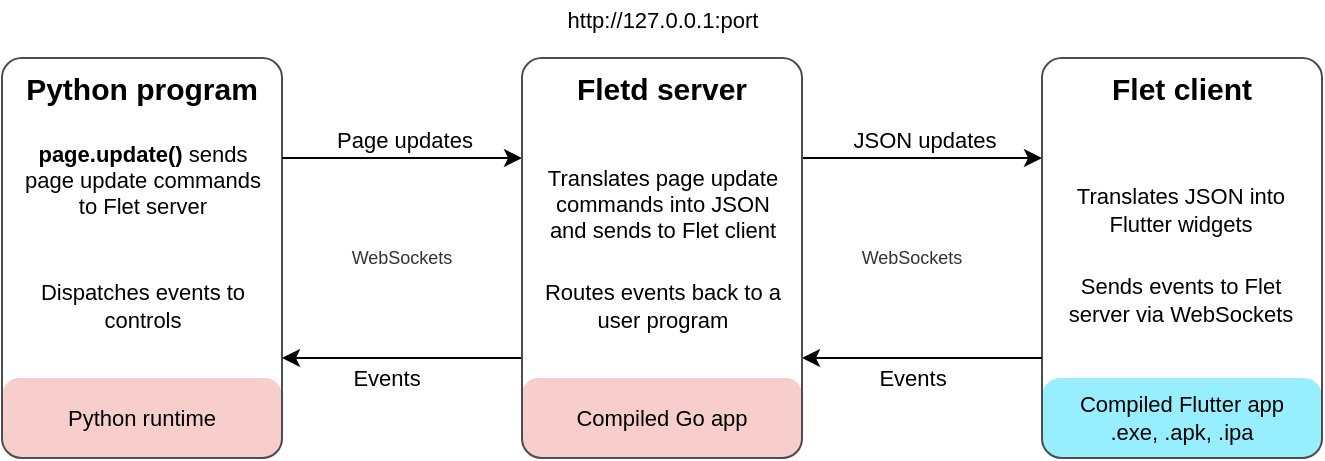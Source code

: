 <mxfile version="20.3.0" type="device" pages="3"><diagram id="pKdXsaXQYBjCAHHxvpPH" name="Current desktop"><mxGraphModel dx="946" dy="609" grid="1" gridSize="10" guides="1" tooltips="1" connect="1" arrows="1" fold="1" page="1" pageScale="1" pageWidth="1100" pageHeight="850" math="0" shadow="0"><root><mxCell id="0"/><mxCell id="1" parent="0"/><mxCell id="HLoMKegQJEXttFURE07I-14" value="Python runtime" style="rounded=1;whiteSpace=wrap;html=1;fontSize=11;fillColor=#F8CECC;strokeColor=none;arcSize=22;" parent="1" vertex="1"><mxGeometry x="200" y="299" width="140" height="40" as="geometry"/></mxCell><mxCell id="HLoMKegQJEXttFURE07I-1" value="Compiled Flutter app&lt;br style=&quot;font-size: 11px;&quot;&gt;.exe, .apk, .ipa" style="rounded=1;whiteSpace=wrap;html=1;fontSize=11;fillColor=#96EEFF;strokeColor=none;arcSize=23;" parent="1" vertex="1"><mxGeometry x="720" y="299" width="140" height="40" as="geometry"/></mxCell><mxCell id="FlBj93cmDOt8YyDK-OAz-1" value="Flet client" style="rounded=1;whiteSpace=wrap;html=1;fontSize=15;labelPosition=center;verticalLabelPosition=middle;align=center;verticalAlign=top;arcSize=7;fontStyle=1;fillColor=none;strokeColor=#4D4D4D;" parent="1" vertex="1"><mxGeometry x="720" y="139" width="140" height="200" as="geometry"/></mxCell><mxCell id="HLoMKegQJEXttFURE07I-13" value="Python program" style="rounded=1;whiteSpace=wrap;html=1;fontSize=15;labelPosition=center;verticalLabelPosition=middle;align=center;verticalAlign=top;arcSize=7;fontStyle=1;fillColor=none;strokeColor=#4D4D4D;" parent="1" vertex="1"><mxGeometry x="200" y="139" width="140" height="200" as="geometry"/></mxCell><mxCell id="HLoMKegQJEXttFURE07I-44" value="WebSockets" style="rounded=0;whiteSpace=wrap;html=1;strokeWidth=2;fontSize=9;align=center;strokeColor=none;fontColor=#333333;fillColor=none;" parent="1" vertex="1"><mxGeometry x="350" y="229" width="100" height="20" as="geometry"/></mxCell><mxCell id="FlBj93cmDOt8YyDK-OAz-14" value="" style="endArrow=classic;html=1;entryX=0;entryY=0.25;entryDx=0;entryDy=0;exitX=1;exitY=0.25;exitDx=0;exitDy=0;" parent="1" source="HLoMKegQJEXttFURE07I-4" target="FlBj93cmDOt8YyDK-OAz-1" edge="1"><mxGeometry width="50" height="50" relative="1" as="geometry"><mxPoint x="600" y="208.08" as="sourcePoint"/><mxPoint x="780" y="208.08" as="targetPoint"/></mxGeometry></mxCell><mxCell id="HLoMKegQJEXttFURE07I-6" value="&amp;nbsp; JSON updates&amp;nbsp;&amp;nbsp;" style="edgeLabel;html=1;align=center;verticalAlign=middle;resizable=0;points=[];fontSize=11;labelBackgroundColor=#ffffff;" parent="FlBj93cmDOt8YyDK-OAz-14" vertex="1" connectable="0"><mxGeometry x="-0.278" y="4" relative="1" as="geometry"><mxPoint x="17" y="-5" as="offset"/></mxGeometry></mxCell><mxCell id="HLoMKegQJEXttFURE07I-8" value="" style="endArrow=classic;html=1;labelBackgroundColor=#ffffff;exitX=0;exitY=0.75;exitDx=0;exitDy=0;entryX=1;entryY=0.75;entryDx=0;entryDy=0;" parent="1" source="FlBj93cmDOt8YyDK-OAz-1" target="HLoMKegQJEXttFURE07I-4" edge="1"><mxGeometry width="50" height="50" relative="1" as="geometry"><mxPoint x="780" y="270" as="sourcePoint"/><mxPoint x="600" y="270" as="targetPoint"/></mxGeometry></mxCell><mxCell id="HLoMKegQJEXttFURE07I-9" value="&amp;nbsp; Events&amp;nbsp;&amp;nbsp;" style="edgeLabel;html=1;align=center;verticalAlign=middle;resizable=0;points=[];fontSize=11;" parent="HLoMKegQJEXttFURE07I-8" vertex="1" connectable="0"><mxGeometry x="-0.278" y="4" relative="1" as="geometry"><mxPoint x="-22" y="6" as="offset"/></mxGeometry></mxCell><mxCell id="HLoMKegQJEXttFURE07I-17" value="" style="endArrow=classic;html=1;exitX=0;exitY=0.75;exitDx=0;exitDy=0;entryX=1;entryY=0.75;entryDx=0;entryDy=0;" parent="1" source="HLoMKegQJEXttFURE07I-4" target="HLoMKegQJEXttFURE07I-13" edge="1"><mxGeometry width="50" height="50" relative="1" as="geometry"><mxPoint x="460" y="269" as="sourcePoint"/><mxPoint x="280" y="269" as="targetPoint"/></mxGeometry></mxCell><mxCell id="HLoMKegQJEXttFURE07I-18" value="&amp;nbsp; Events&amp;nbsp;&amp;nbsp;" style="edgeLabel;html=1;align=center;verticalAlign=middle;resizable=0;points=[];fontSize=11;" parent="HLoMKegQJEXttFURE07I-17" vertex="1" connectable="0"><mxGeometry x="-0.278" y="4" relative="1" as="geometry"><mxPoint x="-25" y="6" as="offset"/></mxGeometry></mxCell><mxCell id="HLoMKegQJEXttFURE07I-20" value="" style="endArrow=classic;html=1;entryX=0;entryY=0.25;entryDx=0;entryDy=0;exitX=1;exitY=0.25;exitDx=0;exitDy=0;" parent="1" source="HLoMKegQJEXttFURE07I-13" target="HLoMKegQJEXttFURE07I-4" edge="1"><mxGeometry width="50" height="50" relative="1" as="geometry"><mxPoint x="280" y="208.08" as="sourcePoint"/><mxPoint x="460" y="208.08" as="targetPoint"/></mxGeometry></mxCell><mxCell id="HLoMKegQJEXttFURE07I-21" value="&amp;nbsp; Page updates&amp;nbsp;&amp;nbsp;" style="edgeLabel;html=1;align=center;verticalAlign=middle;resizable=0;points=[];fontSize=11;" parent="HLoMKegQJEXttFURE07I-20" vertex="1" connectable="0"><mxGeometry x="-0.278" y="4" relative="1" as="geometry"><mxPoint x="17" y="-5" as="offset"/></mxGeometry></mxCell><mxCell id="HLoMKegQJEXttFURE07I-45" value="WebSockets" style="rounded=0;whiteSpace=wrap;html=1;strokeWidth=2;fontSize=9;align=center;strokeColor=none;fontColor=#333333;fillColor=none;" parent="1" vertex="1"><mxGeometry x="610" y="229" width="90" height="20" as="geometry"/></mxCell><mxCell id="HLoMKegQJEXttFURE07I-15" value="Compiled Go app" style="rounded=1;whiteSpace=wrap;html=1;fontSize=11;fillColor=#F8CECC;strokeColor=none;arcSize=20;" parent="1" vertex="1"><mxGeometry x="460" y="299" width="140" height="40" as="geometry"/></mxCell><mxCell id="HLoMKegQJEXttFURE07I-37" value="&lt;b&gt;page.update()&lt;/b&gt; sends page update commands to Flet server" style="text;html=1;strokeColor=none;fillColor=none;align=center;verticalAlign=middle;whiteSpace=wrap;rounded=0;fontSize=11;" parent="1" vertex="1"><mxGeometry x="207.5" y="170.5" width="125" height="59" as="geometry"/></mxCell><mxCell id="HLoMKegQJEXttFURE07I-38" value="Dispatches events to controls" style="text;html=1;strokeColor=none;fillColor=none;align=center;verticalAlign=middle;whiteSpace=wrap;rounded=0;fontSize=11;" parent="1" vertex="1"><mxGeometry x="207.5" y="252.5" width="125" height="20.5" as="geometry"/></mxCell><mxCell id="HLoMKegQJEXttFURE07I-4" value="Fletd server" style="rounded=1;whiteSpace=wrap;html=1;fontSize=15;labelPosition=center;verticalLabelPosition=middle;align=center;verticalAlign=top;arcSize=7;fontStyle=1;fillColor=none;strokeColor=#4D4D4D;" parent="1" vertex="1"><mxGeometry x="460" y="139" width="140" height="200" as="geometry"/></mxCell><mxCell id="HLoMKegQJEXttFURE07I-5" value="Translates page update commands into JSON and sends to Flet client" style="text;html=1;strokeColor=none;fillColor=none;align=center;verticalAlign=middle;whiteSpace=wrap;rounded=0;fontSize=11;" parent="1" vertex="1"><mxGeometry x="467.5" y="182" width="125" height="59" as="geometry"/></mxCell><mxCell id="HLoMKegQJEXttFURE07I-27" value="Routes events back to a user program" style="text;html=1;strokeColor=none;fillColor=none;align=center;verticalAlign=middle;whiteSpace=wrap;rounded=0;fontSize=11;" parent="1" vertex="1"><mxGeometry x="467.5" y="252.5" width="125" height="20.5" as="geometry"/></mxCell><mxCell id="HLoMKegQJEXttFURE07I-2" value="Translates JSON into Flutter widgets" style="text;html=1;strokeColor=none;fillColor=none;align=center;verticalAlign=middle;whiteSpace=wrap;rounded=0;fontSize=11;" parent="1" vertex="1"><mxGeometry x="727" y="205" width="125" height="20" as="geometry"/></mxCell><mxCell id="HLoMKegQJEXttFURE07I-3" value="Sends events to Flet server via WebSockets" style="text;html=1;strokeColor=none;fillColor=none;align=center;verticalAlign=middle;whiteSpace=wrap;rounded=0;fontSize=11;" parent="1" vertex="1"><mxGeometry x="727" y="250" width="125" height="20" as="geometry"/></mxCell><mxCell id="qrARvcYhl4d_dRE01Mwl-1" value="http://127.0.0.1:port" style="text;html=1;strokeColor=none;fillColor=none;align=center;verticalAlign=middle;whiteSpace=wrap;rounded=0;fontSize=11;" parent="1" vertex="1"><mxGeometry x="467.5" y="110" width="125" height="20.5" as="geometry"/></mxCell></root></mxGraphModel></diagram><diagram id="5Xrvf-g4Hg_r4rUkjGR7" name="Desktop v2"><mxGraphModel dx="946" dy="609" grid="1" gridSize="10" guides="1" tooltips="1" connect="1" arrows="1" fold="1" page="1" pageScale="1" pageWidth="850" pageHeight="1100" math="0" shadow="0"><root><mxCell id="0"/><mxCell id="1" parent="0"/><mxCell id="vmNiLog-bx2hrQhxGa2u-3" value="Flet client" style="rounded=1;whiteSpace=wrap;html=1;fontSize=15;labelPosition=center;verticalLabelPosition=middle;align=center;verticalAlign=top;arcSize=7;fontStyle=1;fillColor=#f5f5f5;strokeColor=#666666;fontColor=#333333;" parent="1" vertex="1"><mxGeometry x="530" y="139" width="140" height="200" as="geometry"/></mxCell><mxCell id="vmNiLog-bx2hrQhxGa2u-4" value="Python" style="rounded=1;whiteSpace=wrap;html=1;fontSize=15;labelPosition=center;verticalLabelPosition=middle;align=center;verticalAlign=top;arcSize=7;fontStyle=1;fillColor=#f5f5f5;strokeColor=#666666;fontColor=#333333;" parent="1" vertex="1"><mxGeometry x="140" y="139" width="200" height="200" as="geometry"/></mxCell><mxCell id="vmNiLog-bx2hrQhxGa2u-1" value="Python runtime (python.exe)" style="rounded=1;whiteSpace=wrap;html=1;fontSize=11;fillColor=#F8CECC;strokeColor=none;arcSize=35;" parent="1" vertex="1"><mxGeometry x="140" y="299" width="200" height="40" as="geometry"/></mxCell><mxCell id="vmNiLog-bx2hrQhxGa2u-2" value="Flutter app (.exe)" style="rounded=1;whiteSpace=wrap;html=1;fontSize=11;fillColor=#96EEFF;strokeColor=none;arcSize=23;" parent="1" vertex="1"><mxGeometry x="530" y="299" width="140" height="40" as="geometry"/></mxCell><mxCell id="vmNiLog-bx2hrQhxGa2u-10" value="" style="endArrow=classic;html=1;exitX=0;exitY=0.75;exitDx=0;exitDy=0;entryX=1;entryY=0.75;entryDx=0;entryDy=0;" parent="1" source="vmNiLog-bx2hrQhxGa2u-3" target="vmNiLog-bx2hrQhxGa2u-4" edge="1"><mxGeometry width="50" height="50" relative="1" as="geometry"><mxPoint x="460" y="289" as="sourcePoint"/><mxPoint x="280" y="269" as="targetPoint"/></mxGeometry></mxCell><mxCell id="vmNiLog-bx2hrQhxGa2u-11" value="&amp;nbsp; Events&amp;nbsp;&amp;nbsp;" style="edgeLabel;html=1;align=center;verticalAlign=middle;resizable=0;points=[];fontSize=11;" parent="vmNiLog-bx2hrQhxGa2u-10" vertex="1" connectable="0"><mxGeometry x="-0.278" y="4" relative="1" as="geometry"><mxPoint x="-28" y="-3" as="offset"/></mxGeometry></mxCell><mxCell id="vmNiLog-bx2hrQhxGa2u-12" value="" style="endArrow=classic;html=1;exitX=1;exitY=0.25;exitDx=0;exitDy=0;entryX=0;entryY=0.25;entryDx=0;entryDy=0;" parent="1" source="vmNiLog-bx2hrQhxGa2u-4" target="vmNiLog-bx2hrQhxGa2u-3" edge="1"><mxGeometry width="50" height="50" relative="1" as="geometry"><mxPoint x="280" y="208.08" as="sourcePoint"/><mxPoint x="460" y="189" as="targetPoint"/></mxGeometry></mxCell><mxCell id="vmNiLog-bx2hrQhxGa2u-13" value="&amp;nbsp; Page updates&amp;nbsp;&amp;nbsp;" style="edgeLabel;html=1;align=center;verticalAlign=middle;resizable=0;points=[];fontSize=11;" parent="vmNiLog-bx2hrQhxGa2u-12" vertex="1" connectable="0"><mxGeometry x="-0.278" y="4" relative="1" as="geometry"><mxPoint x="24" y="5" as="offset"/></mxGeometry></mxCell><mxCell id="vmNiLog-bx2hrQhxGa2u-21" value="Translates JSON into Flutter widgets" style="text;html=1;strokeColor=none;fillColor=none;align=center;verticalAlign=middle;whiteSpace=wrap;rounded=0;fontSize=11;" parent="1" vertex="1"><mxGeometry x="537" y="205" width="125" height="20" as="geometry"/></mxCell><mxCell id="vmNiLog-bx2hrQhxGa2u-22" value="Sends events to Flet server via WebSockets" style="text;html=1;strokeColor=none;fillColor=none;align=center;verticalAlign=middle;whiteSpace=wrap;rounded=0;fontSize=11;" parent="1" vertex="1"><mxGeometry x="537" y="250" width="125" height="20" as="geometry"/></mxCell><mxCell id="vmNiLog-bx2hrQhxGa2u-23" value="tcp://127.0.0.1:port&lt;br&gt;unix:///var/run/flet" style="text;html=1;strokeColor=none;fillColor=none;align=center;verticalAlign=middle;whiteSpace=wrap;rounded=0;fontSize=11;" parent="1" vertex="1"><mxGeometry x="370" y="225" width="125" height="20.5" as="geometry"/></mxCell><mxCell id="vmNiLog-bx2hrQhxGa2u-25" value="User program" style="rounded=1;whiteSpace=wrap;html=1;fontSize=12;labelPosition=center;verticalLabelPosition=middle;align=center;verticalAlign=middle;arcSize=7;fontStyle=1;" parent="1" vertex="1"><mxGeometry x="150" y="170" width="120" height="120" as="geometry"/></mxCell><mxCell id="vmNiLog-bx2hrQhxGa2u-26" value="Fletd" style="rounded=1;whiteSpace=wrap;html=1;fontSize=12;labelPosition=center;verticalLabelPosition=middle;align=center;verticalAlign=middle;arcSize=7;fontStyle=1;" parent="1" vertex="1"><mxGeometry x="280" y="170" width="50" height="120" as="geometry"/></mxCell></root></mxGraphModel></diagram><diagram id="IQDaur8qbdMJk71OkECR" name="Mobile"><mxGraphModel dx="631" dy="406" grid="1" gridSize="10" guides="1" tooltips="1" connect="1" arrows="1" fold="1" page="1" pageScale="1" pageWidth="850" pageHeight="1100" math="0" shadow="0"><root><mxCell id="0"/><mxCell id="1" parent="0"/><mxCell id="deD5bhaUHQ6KEBE-QEPO-1" value="" style="rounded=1;whiteSpace=wrap;html=1;fontSize=11;align=left;strokeColor=#63D6FF;strokeWidth=2;" vertex="1" parent="1"><mxGeometry x="770" y="10" width="260" height="360" as="geometry"/></mxCell><mxCell id="deD5bhaUHQ6KEBE-QEPO-7" value="Flet client" style="rounded=1;whiteSpace=wrap;html=1;fontSize=15;labelPosition=center;verticalLabelPosition=middle;align=center;verticalAlign=top;arcSize=14;fontStyle=1;fillColor=none;strokeColor=#4D4D4D;" vertex="1" parent="1"><mxGeometry x="800" y="40" width="200" height="80" as="geometry"/></mxCell><mxCell id="wpbpJQmQpdzPtfG1Jj3p-2" value="Python" style="rounded=1;whiteSpace=wrap;html=1;fontSize=15;labelPosition=center;verticalLabelPosition=middle;align=center;verticalAlign=top;arcSize=7;fontStyle=1;fillColor=#f5f5f5;strokeColor=#666666;fontColor=#333333;" parent="1" vertex="1"><mxGeometry x="800" y="160" width="200" height="160" as="geometry"/></mxCell><mxCell id="wpbpJQmQpdzPtfG1Jj3p-3" value="Python runtime (python.exe)" style="rounded=1;whiteSpace=wrap;html=1;fontSize=11;fillColor=#F8CECC;strokeColor=none;arcSize=35;" parent="1" vertex="1"><mxGeometry x="800" y="280" width="200" height="40" as="geometry"/></mxCell><mxCell id="wpbpJQmQpdzPtfG1Jj3p-12" value="User program" style="rounded=1;whiteSpace=wrap;html=1;fontSize=12;labelPosition=center;verticalLabelPosition=middle;align=center;verticalAlign=middle;arcSize=7;fontStyle=1;" parent="1" vertex="1"><mxGeometry x="810" y="190" width="120" height="81" as="geometry"/></mxCell><mxCell id="wpbpJQmQpdzPtfG1Jj3p-13" value="Fletd" style="rounded=1;whiteSpace=wrap;html=1;fontSize=12;labelPosition=center;verticalLabelPosition=middle;align=center;verticalAlign=middle;arcSize=7;fontStyle=1;" parent="1" vertex="1"><mxGeometry x="940" y="190" width="50" height="81" as="geometry"/></mxCell><mxCell id="deD5bhaUHQ6KEBE-QEPO-2" value="" style="ellipse;whiteSpace=wrap;html=1;aspect=fixed;rounded=1;strokeColor=#63D6FF;strokeWidth=2;fontSize=14;fontColor=#58BEE3;align=left;" vertex="1" parent="1"><mxGeometry x="885" y="330" width="30" height="30" as="geometry"/></mxCell><mxCell id="deD5bhaUHQ6KEBE-QEPO-4" value="Flutter app&lt;br style=&quot;font-size: 11px;&quot;&gt;.apk, .ipa" style="rounded=1;whiteSpace=wrap;html=1;fontSize=11;fillColor=#96EEFF;strokeColor=none;arcSize=38;" vertex="1" parent="1"><mxGeometry x="800" y="80" width="200" height="40" as="geometry"/></mxCell><mxCell id="zbzUJM7gfrem-6YmcAoF-1" value="FFI&lt;br&gt;unix:///var/run/flet" style="text;html=1;strokeColor=none;fillColor=none;align=center;verticalAlign=middle;whiteSpace=wrap;rounded=0;fontSize=11;" vertex="1" parent="1"><mxGeometry x="837.5" y="130" width="125" height="20.5" as="geometry"/></mxCell></root></mxGraphModel></diagram></mxfile>